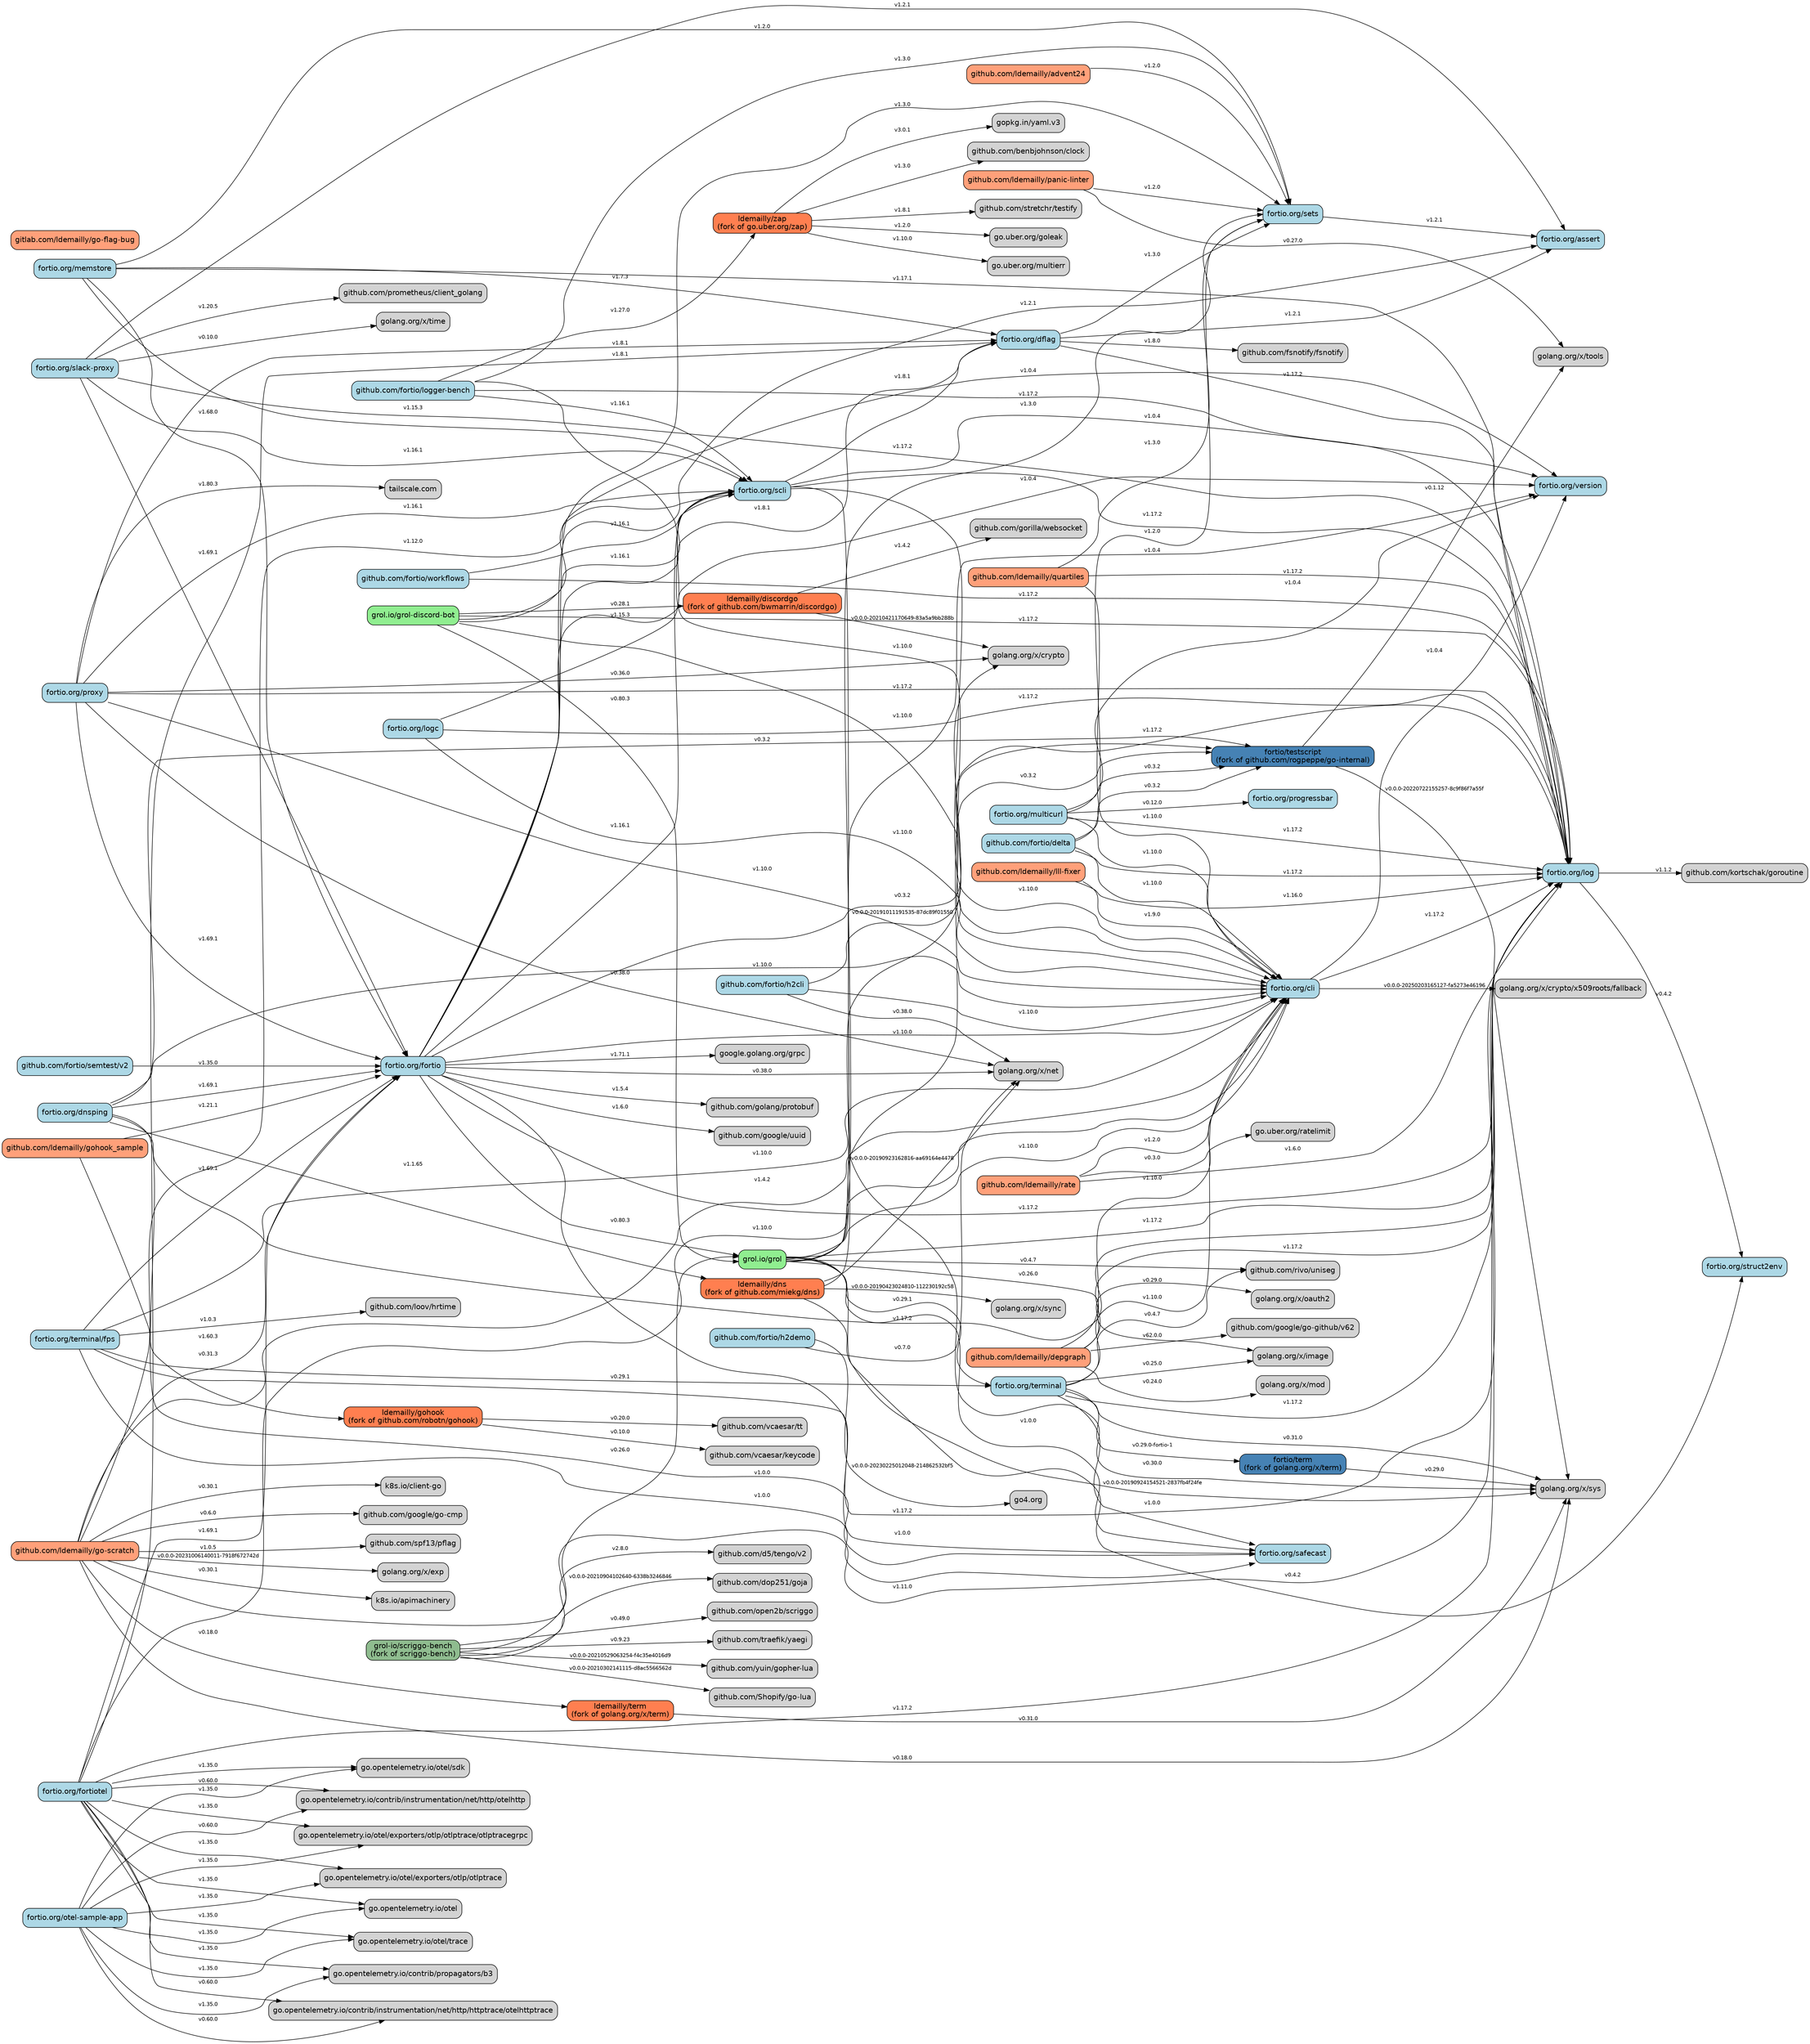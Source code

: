 digraph dependencies {
  rankdir="LR";
  node [shape=box, style="rounded,filled", fontname="Helvetica"];
  edge [fontname="Helvetica", fontsize=10];

  // Node Definitions
  "fortio.org/assert" [label="fortio.org/assert", fillcolor="lightblue"];
  "fortio.org/cli" [label="fortio.org/cli", fillcolor="lightblue"];
  "fortio.org/dflag" [label="fortio.org/dflag", fillcolor="lightblue"];
  "fortio.org/dnsping" [label="fortio.org/dnsping", fillcolor="lightblue"];
  "fortio.org/fortio" [label="fortio.org/fortio", fillcolor="lightblue"];
  "fortio.org/fortiotel" [label="fortio.org/fortiotel", fillcolor="lightblue"];
  "fortio.org/log" [label="fortio.org/log", fillcolor="lightblue"];
  "fortio.org/logc" [label="fortio.org/logc", fillcolor="lightblue"];
  "fortio.org/memstore" [label="fortio.org/memstore", fillcolor="lightblue"];
  "fortio.org/multicurl" [label="fortio.org/multicurl", fillcolor="lightblue"];
  "fortio.org/otel-sample-app" [label="fortio.org/otel-sample-app", fillcolor="lightblue"];
  "fortio.org/progressbar" [label="fortio.org/progressbar", fillcolor="lightblue"];
  "fortio.org/proxy" [label="fortio.org/proxy", fillcolor="lightblue"];
  "fortio.org/safecast" [label="fortio.org/safecast", fillcolor="lightblue"];
  "fortio.org/scli" [label="fortio.org/scli", fillcolor="lightblue"];
  "fortio.org/sets" [label="fortio.org/sets", fillcolor="lightblue"];
  "fortio.org/slack-proxy" [label="fortio.org/slack-proxy", fillcolor="lightblue"];
  "fortio.org/struct2env" [label="fortio.org/struct2env", fillcolor="lightblue"];
  "fortio.org/term" [label="fortio/term\n(fork of golang.org/x/term)", fillcolor="steelblue"];
  "fortio.org/terminal" [label="fortio.org/terminal", fillcolor="lightblue"];
  "fortio.org/terminal/fps" [label="fortio.org/terminal/fps", fillcolor="lightblue"];
  "fortio.org/testscript" [label="fortio/testscript\n(fork of github.com/rogpeppe/go-internal)", fillcolor="steelblue"];
  "fortio.org/version" [label="fortio.org/version", fillcolor="lightblue"];
  "github.com/Shopify/go-lua" [label="github.com/Shopify/go-lua", fillcolor="lightgrey"];
  "github.com/benbjohnson/clock" [label="github.com/benbjohnson/clock", fillcolor="lightgrey"];
  "github.com/bwmarrin/discordgo" [label="ldemailly/discordgo\n(fork of github.com/bwmarrin/discordgo)", fillcolor="coral"];
  "github.com/d5/tengo/v2" [label="github.com/d5/tengo/v2", fillcolor="lightgrey"];
  "github.com/dop251/goja" [label="github.com/dop251/goja", fillcolor="lightgrey"];
  "github.com/fortio/delta" [label="github.com/fortio/delta", fillcolor="lightblue"];
  "github.com/fortio/h2cli" [label="github.com/fortio/h2cli", fillcolor="lightblue"];
  "github.com/fortio/h2demo" [label="github.com/fortio/h2demo", fillcolor="lightblue"];
  "github.com/fortio/logger-bench" [label="github.com/fortio/logger-bench", fillcolor="lightblue"];
  "github.com/fortio/semtest/v2" [label="github.com/fortio/semtest/v2", fillcolor="lightblue"];
  "github.com/fortio/workflows" [label="github.com/fortio/workflows", fillcolor="lightblue"];
  "github.com/fsnotify/fsnotify" [label="github.com/fsnotify/fsnotify", fillcolor="lightgrey"];
  "github.com/golang/protobuf" [label="github.com/golang/protobuf", fillcolor="lightgrey"];
  "github.com/google/go-cmp" [label="github.com/google/go-cmp", fillcolor="lightgrey"];
  "github.com/google/go-github/v62" [label="github.com/google/go-github/v62", fillcolor="lightgrey"];
  "github.com/google/uuid" [label="github.com/google/uuid", fillcolor="lightgrey"];
  "github.com/gorilla/websocket" [label="github.com/gorilla/websocket", fillcolor="lightgrey"];
  "github.com/kortschak/goroutine" [label="github.com/kortschak/goroutine", fillcolor="lightgrey"];
  "github.com/ldemailly/advent24" [label="github.com/ldemailly/advent24", fillcolor="lightsalmon"];
  "github.com/ldemailly/depgraph" [label="github.com/ldemailly/depgraph", fillcolor="lightsalmon"];
  "github.com/ldemailly/go-scratch" [label="github.com/ldemailly/go-scratch", fillcolor="lightsalmon"];
  "github.com/ldemailly/gohook_sample" [label="github.com/ldemailly/gohook_sample", fillcolor="lightsalmon"];
  "github.com/ldemailly/lll-fixer" [label="github.com/ldemailly/lll-fixer", fillcolor="lightsalmon"];
  "github.com/ldemailly/panic-linter" [label="github.com/ldemailly/panic-linter", fillcolor="lightsalmon"];
  "github.com/ldemailly/quartiles" [label="github.com/ldemailly/quartiles", fillcolor="lightsalmon"];
  "github.com/ldemailly/rate" [label="github.com/ldemailly/rate", fillcolor="lightsalmon"];
  "github.com/loov/hrtime" [label="github.com/loov/hrtime", fillcolor="lightgrey"];
  "github.com/miekg/dns" [label="ldemailly/dns\n(fork of github.com/miekg/dns)", fillcolor="coral"];
  "github.com/open2b/scriggo" [label="github.com/open2b/scriggo", fillcolor="lightgrey"];
  "github.com/prometheus/client_golang" [label="github.com/prometheus/client_golang", fillcolor="lightgrey"];
  "github.com/rivo/uniseg" [label="github.com/rivo/uniseg", fillcolor="lightgrey"];
  "github.com/robotn/gohook" [label="ldemailly/gohook\n(fork of github.com/robotn/gohook)", fillcolor="coral"];
  "github.com/spf13/pflag" [label="github.com/spf13/pflag", fillcolor="lightgrey"];
  "github.com/stretchr/testify" [label="github.com/stretchr/testify", fillcolor="lightgrey"];
  "github.com/traefik/yaegi" [label="github.com/traefik/yaegi", fillcolor="lightgrey"];
  "github.com/vcaesar/keycode" [label="github.com/vcaesar/keycode", fillcolor="lightgrey"];
  "github.com/vcaesar/tt" [label="github.com/vcaesar/tt", fillcolor="lightgrey"];
  "github.com/yuin/gopher-lua" [label="github.com/yuin/gopher-lua", fillcolor="lightgrey"];
  "gitlab.com/ldemailly/go-flag-bug" [label="gitlab.com/ldemailly/go-flag-bug", fillcolor="lightsalmon"];
  "go.opentelemetry.io/contrib/instrumentation/net/http/httptrace/otelhttptrace" [label="go.opentelemetry.io/contrib/instrumentation/net/http/httptrace/otelhttptrace", fillcolor="lightgrey"];
  "go.opentelemetry.io/contrib/instrumentation/net/http/otelhttp" [label="go.opentelemetry.io/contrib/instrumentation/net/http/otelhttp", fillcolor="lightgrey"];
  "go.opentelemetry.io/contrib/propagators/b3" [label="go.opentelemetry.io/contrib/propagators/b3", fillcolor="lightgrey"];
  "go.opentelemetry.io/otel" [label="go.opentelemetry.io/otel", fillcolor="lightgrey"];
  "go.opentelemetry.io/otel/exporters/otlp/otlptrace" [label="go.opentelemetry.io/otel/exporters/otlp/otlptrace", fillcolor="lightgrey"];
  "go.opentelemetry.io/otel/exporters/otlp/otlptrace/otlptracegrpc" [label="go.opentelemetry.io/otel/exporters/otlp/otlptrace/otlptracegrpc", fillcolor="lightgrey"];
  "go.opentelemetry.io/otel/sdk" [label="go.opentelemetry.io/otel/sdk", fillcolor="lightgrey"];
  "go.opentelemetry.io/otel/trace" [label="go.opentelemetry.io/otel/trace", fillcolor="lightgrey"];
  "go.uber.org/goleak" [label="go.uber.org/goleak", fillcolor="lightgrey"];
  "go.uber.org/multierr" [label="go.uber.org/multierr", fillcolor="lightgrey"];
  "go.uber.org/ratelimit" [label="go.uber.org/ratelimit", fillcolor="lightgrey"];
  "go.uber.org/zap" [label="ldemailly/zap\n(fork of go.uber.org/zap)", fillcolor="coral"];
  "go4.org" [label="go4.org", fillcolor="lightgrey"];
  "golang.org/x/crypto" [label="golang.org/x/crypto", fillcolor="lightgrey"];
  "golang.org/x/crypto/x509roots/fallback" [label="golang.org/x/crypto/x509roots/fallback", fillcolor="lightgrey"];
  "golang.org/x/exp" [label="golang.org/x/exp", fillcolor="lightgrey"];
  "golang.org/x/image" [label="golang.org/x/image", fillcolor="lightgrey"];
  "golang.org/x/mod" [label="golang.org/x/mod", fillcolor="lightgrey"];
  "golang.org/x/net" [label="golang.org/x/net", fillcolor="lightgrey"];
  "golang.org/x/oauth2" [label="golang.org/x/oauth2", fillcolor="lightgrey"];
  "golang.org/x/sync" [label="golang.org/x/sync", fillcolor="lightgrey"];
  "golang.org/x/sys" [label="golang.org/x/sys", fillcolor="lightgrey"];
  "golang.org/x/term" [label="ldemailly/term\n(fork of golang.org/x/term)", fillcolor="coral"];
  "golang.org/x/time" [label="golang.org/x/time", fillcolor="lightgrey"];
  "golang.org/x/tools" [label="golang.org/x/tools", fillcolor="lightgrey"];
  "google.golang.org/grpc" [label="google.golang.org/grpc", fillcolor="lightgrey"];
  "gopkg.in/yaml.v3" [label="gopkg.in/yaml.v3", fillcolor="lightgrey"];
  "grol.io/grol" [label="grol.io/grol", fillcolor="lightgreen"];
  "grol.io/grol-discord-bot" [label="grol.io/grol-discord-bot", fillcolor="lightgreen"];
  "k8s.io/apimachinery" [label="k8s.io/apimachinery", fillcolor="lightgrey"];
  "k8s.io/client-go" [label="k8s.io/client-go", fillcolor="lightgrey"];
  "scriggo-bench" [label="grol-io/scriggo-bench\n(fork of scriggo-bench)", fillcolor="darkseagreen"];
  "tailscale.com" [label="tailscale.com", fillcolor="lightgrey"];

  // Edges (Dependencies)
  "fortio.org/cli" -> "fortio.org/log" [label="v1.17.2"];
  "fortio.org/cli" -> "fortio.org/version" [label="v1.0.4"];
  "fortio.org/cli" -> "golang.org/x/crypto/x509roots/fallback" [label="v0.0.0-20250203165127-fa5273e46196"];
  "fortio.org/dflag" -> "fortio.org/assert" [label="v1.2.1"];
  "fortio.org/dflag" -> "fortio.org/log" [label="v1.17.2"];
  "fortio.org/dflag" -> "fortio.org/sets" [label="v1.3.0"];
  "fortio.org/dflag" -> "github.com/fsnotify/fsnotify" [label="v1.8.0"];
  "fortio.org/dnsping" -> "fortio.org/cli" [label="v1.10.0"];
  "fortio.org/dnsping" -> "fortio.org/fortio" [label="v1.69.1"];
  "fortio.org/dnsping" -> "fortio.org/log" [label="v1.17.2"];
  "fortio.org/dnsping" -> "fortio.org/safecast" [label="v1.0.0"];
  "fortio.org/dnsping" -> "fortio.org/testscript" [label="v0.3.2"];
  "fortio.org/dnsping" -> "github.com/miekg/dns" [label="v1.1.65"];
  "fortio.org/fortio" -> "fortio.org/assert" [label="v1.2.1"];
  "fortio.org/fortio" -> "fortio.org/cli" [label="v1.10.0"];
  "fortio.org/fortio" -> "fortio.org/dflag" [label="v1.8.1"];
  "fortio.org/fortio" -> "fortio.org/log" [label="v1.17.2"];
  "fortio.org/fortio" -> "fortio.org/safecast" [label="v1.0.0"];
  "fortio.org/fortio" -> "fortio.org/scli" [label="v1.16.1"];
  "fortio.org/fortio" -> "fortio.org/sets" [label="v1.3.0"];
  "fortio.org/fortio" -> "fortio.org/testscript" [label="v0.3.2"];
  "fortio.org/fortio" -> "fortio.org/version" [label="v1.0.4"];
  "fortio.org/fortio" -> "github.com/golang/protobuf" [label="v1.5.4"];
  "fortio.org/fortio" -> "github.com/google/uuid" [label="v1.6.0"];
  "fortio.org/fortio" -> "golang.org/x/net" [label="v0.38.0"];
  "fortio.org/fortio" -> "google.golang.org/grpc" [label="v1.71.1"];
  "fortio.org/fortio" -> "grol.io/grol" [label="v0.80.3"];
  "fortio.org/fortiotel" -> "fortio.org/cli" [label="v1.10.0"];
  "fortio.org/fortiotel" -> "fortio.org/dflag" [label="v1.8.1"];
  "fortio.org/fortiotel" -> "fortio.org/fortio" [label="v1.69.1"];
  "fortio.org/fortiotel" -> "fortio.org/log" [label="v1.17.2"];
  "fortio.org/fortiotel" -> "go.opentelemetry.io/contrib/instrumentation/net/http/httptrace/otelhttptrace" [label="v0.60.0"];
  "fortio.org/fortiotel" -> "go.opentelemetry.io/contrib/instrumentation/net/http/otelhttp" [label="v0.60.0"];
  "fortio.org/fortiotel" -> "go.opentelemetry.io/contrib/propagators/b3" [label="v1.35.0"];
  "fortio.org/fortiotel" -> "go.opentelemetry.io/otel" [label="v1.35.0"];
  "fortio.org/fortiotel" -> "go.opentelemetry.io/otel/exporters/otlp/otlptrace" [label="v1.35.0"];
  "fortio.org/fortiotel" -> "go.opentelemetry.io/otel/exporters/otlp/otlptrace/otlptracegrpc" [label="v1.35.0"];
  "fortio.org/fortiotel" -> "go.opentelemetry.io/otel/sdk" [label="v1.35.0"];
  "fortio.org/fortiotel" -> "go.opentelemetry.io/otel/trace" [label="v1.35.0"];
  "fortio.org/log" -> "fortio.org/struct2env" [label="v0.4.2"];
  "fortio.org/log" -> "github.com/kortschak/goroutine" [label="v1.1.2"];
  "fortio.org/logc" -> "fortio.org/cli" [label="v1.10.0"];
  "fortio.org/logc" -> "fortio.org/log" [label="v1.17.2"];
  "fortio.org/logc" -> "fortio.org/scli" [label="v1.15.3"];
  "fortio.org/memstore" -> "fortio.org/dflag" [label="v1.7.3"];
  "fortio.org/memstore" -> "fortio.org/fortio" [label="v1.68.0"];
  "fortio.org/memstore" -> "fortio.org/log" [label="v1.17.1"];
  "fortio.org/memstore" -> "fortio.org/scli" [label="v1.15.3"];
  "fortio.org/memstore" -> "fortio.org/sets" [label="v1.2.0"];
  "fortio.org/multicurl" -> "fortio.org/cli" [label="v1.10.0"];
  "fortio.org/multicurl" -> "fortio.org/log" [label="v1.17.2"];
  "fortio.org/multicurl" -> "fortio.org/progressbar" [label="v0.12.0"];
  "fortio.org/multicurl" -> "fortio.org/testscript" [label="v0.3.2"];
  "fortio.org/multicurl" -> "fortio.org/version" [label="v1.0.4"];
  "fortio.org/otel-sample-app" -> "go.opentelemetry.io/contrib/instrumentation/net/http/httptrace/otelhttptrace" [label="v0.60.0"];
  "fortio.org/otel-sample-app" -> "go.opentelemetry.io/contrib/instrumentation/net/http/otelhttp" [label="v0.60.0"];
  "fortio.org/otel-sample-app" -> "go.opentelemetry.io/contrib/propagators/b3" [label="v1.35.0"];
  "fortio.org/otel-sample-app" -> "go.opentelemetry.io/otel" [label="v1.35.0"];
  "fortio.org/otel-sample-app" -> "go.opentelemetry.io/otel/exporters/otlp/otlptrace" [label="v1.35.0"];
  "fortio.org/otel-sample-app" -> "go.opentelemetry.io/otel/exporters/otlp/otlptrace/otlptracegrpc" [label="v1.35.0"];
  "fortio.org/otel-sample-app" -> "go.opentelemetry.io/otel/sdk" [label="v1.35.0"];
  "fortio.org/otel-sample-app" -> "go.opentelemetry.io/otel/trace" [label="v1.35.0"];
  "fortio.org/proxy" -> "fortio.org/cli" [label="v1.10.0"];
  "fortio.org/proxy" -> "fortio.org/dflag" [label="v1.8.1"];
  "fortio.org/proxy" -> "fortio.org/fortio" [label="v1.69.1"];
  "fortio.org/proxy" -> "fortio.org/log" [label="v1.17.2"];
  "fortio.org/proxy" -> "fortio.org/scli" [label="v1.16.1"];
  "fortio.org/proxy" -> "golang.org/x/crypto" [label="v0.36.0"];
  "fortio.org/proxy" -> "golang.org/x/net" [label="v0.38.0"];
  "fortio.org/proxy" -> "tailscale.com" [label="v1.80.3"];
  "fortio.org/scli" -> "fortio.org/cli" [label="v1.10.0"];
  "fortio.org/scli" -> "fortio.org/dflag" [label="v1.8.1"];
  "fortio.org/scli" -> "fortio.org/log" [label="v1.17.2"];
  "fortio.org/scli" -> "fortio.org/version" [label="v1.0.4"];
  "fortio.org/scli" -> "golang.org/x/sys" [label="v0.30.0"];
  "fortio.org/sets" -> "fortio.org/assert" [label="v1.2.1"];
  "fortio.org/slack-proxy" -> "fortio.org/assert" [label="v1.2.1"];
  "fortio.org/slack-proxy" -> "fortio.org/fortio" [label="v1.69.1"];
  "fortio.org/slack-proxy" -> "fortio.org/log" [label="v1.17.2"];
  "fortio.org/slack-proxy" -> "fortio.org/scli" [label="v1.16.1"];
  "fortio.org/slack-proxy" -> "github.com/prometheus/client_golang" [label="v1.20.5"];
  "fortio.org/slack-proxy" -> "golang.org/x/time" [label="v0.10.0"];
  "fortio.org/term" -> "golang.org/x/sys" [label="v0.29.0"];
  "fortio.org/terminal" -> "fortio.org/cli" [label="v1.10.0"];
  "fortio.org/terminal" -> "fortio.org/log" [label="v1.17.2"];
  "fortio.org/terminal" -> "fortio.org/safecast" [label="v1.0.0"];
  "fortio.org/terminal" -> "fortio.org/term" [label="v0.29.0-fortio-1"];
  "fortio.org/terminal" -> "github.com/rivo/uniseg" [label="v0.4.7"];
  "fortio.org/terminal" -> "golang.org/x/image" [label="v0.25.0"];
  "fortio.org/terminal" -> "golang.org/x/sys" [label="v0.31.0"];
  "fortio.org/terminal/fps" -> "fortio.org/cli" [label="v1.10.0"];
  "fortio.org/terminal/fps" -> "fortio.org/fortio" [label="v1.69.1"];
  "fortio.org/terminal/fps" -> "fortio.org/log" [label="v1.17.2"];
  "fortio.org/terminal/fps" -> "fortio.org/safecast" [label="v1.0.0"];
  "fortio.org/terminal/fps" -> "fortio.org/terminal" [label="v0.29.1"];
  "fortio.org/terminal/fps" -> "github.com/loov/hrtime" [label="v1.0.3"];
  "fortio.org/testscript" -> "golang.org/x/sys" [label="v0.0.0-20220722155257-8c9f86f7a55f"];
  "fortio.org/testscript" -> "golang.org/x/tools" [label="v0.1.12"];
  "github.com/bwmarrin/discordgo" -> "github.com/gorilla/websocket" [label="v1.4.2"];
  "github.com/bwmarrin/discordgo" -> "golang.org/x/crypto" [label="v0.0.0-20210421170649-83a5a9bb288b"];
  "github.com/fortio/delta" -> "fortio.org/cli" [label="v1.10.0"];
  "github.com/fortio/delta" -> "fortio.org/log" [label="v1.17.2"];
  "github.com/fortio/delta" -> "fortio.org/sets" [label="v1.2.0"];
  "github.com/fortio/delta" -> "fortio.org/testscript" [label="v0.3.2"];
  "github.com/fortio/h2cli" -> "fortio.org/cli" [label="v1.10.0"];
  "github.com/fortio/h2cli" -> "fortio.org/log" [label="v1.17.2"];
  "github.com/fortio/h2cli" -> "golang.org/x/net" [label="v0.38.0"];
  "github.com/fortio/h2demo" -> "go4.org" [label="v0.0.0-20230225012048-214862532bf5"];
  "github.com/fortio/h2demo" -> "golang.org/x/net" [label="v0.7.0"];
  "github.com/fortio/logger-bench" -> "fortio.org/cli" [label="v1.10.0"];
  "github.com/fortio/logger-bench" -> "fortio.org/log" [label="v1.17.2"];
  "github.com/fortio/logger-bench" -> "fortio.org/scli" [label="v1.16.1"];
  "github.com/fortio/logger-bench" -> "fortio.org/sets" [label="v1.3.0"];
  "github.com/fortio/logger-bench" -> "go.uber.org/zap" [label="v1.27.0"];
  "github.com/fortio/semtest/v2" -> "fortio.org/fortio" [label="v1.35.0"];
  "github.com/fortio/workflows" -> "fortio.org/log" [label="v1.17.2"];
  "github.com/fortio/workflows" -> "fortio.org/scli" [label="v1.16.1"];
  "github.com/ldemailly/advent24" -> "fortio.org/sets" [label="v1.2.0"];
  "github.com/ldemailly/depgraph" -> "fortio.org/cli" [label="v1.10.0"];
  "github.com/ldemailly/depgraph" -> "fortio.org/log" [label="v1.17.2"];
  "github.com/ldemailly/depgraph" -> "github.com/google/go-github/v62" [label="v62.0.0"];
  "github.com/ldemailly/depgraph" -> "golang.org/x/mod" [label="v0.24.0"];
  "github.com/ldemailly/depgraph" -> "golang.org/x/oauth2" [label="v0.29.0"];
  "github.com/ldemailly/go-scratch" -> "fortio.org/cli" [label="v1.4.2"];
  "github.com/ldemailly/go-scratch" -> "fortio.org/fortio" [label="v1.60.3"];
  "github.com/ldemailly/go-scratch" -> "fortio.org/log" [label="v1.11.0"];
  "github.com/ldemailly/go-scratch" -> "fortio.org/scli" [label="v1.12.0"];
  "github.com/ldemailly/go-scratch" -> "github.com/google/go-cmp" [label="v0.6.0"];
  "github.com/ldemailly/go-scratch" -> "github.com/spf13/pflag" [label="v1.0.5"];
  "github.com/ldemailly/go-scratch" -> "golang.org/x/exp" [label="v0.0.0-20231006140011-7918f672742d"];
  "github.com/ldemailly/go-scratch" -> "golang.org/x/sys" [label="v0.18.0"];
  "github.com/ldemailly/go-scratch" -> "golang.org/x/term" [label="v0.18.0"];
  "github.com/ldemailly/go-scratch" -> "k8s.io/apimachinery" [label="v0.30.1"];
  "github.com/ldemailly/go-scratch" -> "k8s.io/client-go" [label="v0.30.1"];
  "github.com/ldemailly/gohook_sample" -> "fortio.org/fortio" [label="v1.21.1"];
  "github.com/ldemailly/gohook_sample" -> "github.com/robotn/gohook" [label="v0.31.3"];
  "github.com/ldemailly/lll-fixer" -> "fortio.org/cli" [label="v1.9.0"];
  "github.com/ldemailly/lll-fixer" -> "fortio.org/log" [label="v1.16.0"];
  "github.com/ldemailly/panic-linter" -> "fortio.org/sets" [label="v1.2.0"];
  "github.com/ldemailly/panic-linter" -> "golang.org/x/tools" [label="v0.27.0"];
  "github.com/ldemailly/quartiles" -> "fortio.org/cli" [label="v1.10.0"];
  "github.com/ldemailly/quartiles" -> "fortio.org/log" [label="v1.17.2"];
  "github.com/ldemailly/quartiles" -> "fortio.org/sets" [label="v1.3.0"];
  "github.com/ldemailly/rate" -> "fortio.org/cli" [label="v1.2.0"];
  "github.com/ldemailly/rate" -> "fortio.org/log" [label="v1.6.0"];
  "github.com/ldemailly/rate" -> "go.uber.org/ratelimit" [label="v0.3.0"];
  "github.com/miekg/dns" -> "golang.org/x/crypto" [label="v0.0.0-20191011191535-87dc89f01550"];
  "github.com/miekg/dns" -> "golang.org/x/net" [label="v0.0.0-20190923162816-aa69164e4478"];
  "github.com/miekg/dns" -> "golang.org/x/sync" [label="v0.0.0-20190423024810-112230192c58"];
  "github.com/miekg/dns" -> "golang.org/x/sys" [label="v0.0.0-20190924154521-2837fb4f24fe"];
  "github.com/robotn/gohook" -> "github.com/vcaesar/keycode" [label="v0.10.0"];
  "github.com/robotn/gohook" -> "github.com/vcaesar/tt" [label="v0.20.0"];
  "go.uber.org/zap" -> "github.com/benbjohnson/clock" [label="v1.3.0"];
  "go.uber.org/zap" -> "github.com/stretchr/testify" [label="v1.8.1"];
  "go.uber.org/zap" -> "go.uber.org/goleak" [label="v1.2.0"];
  "go.uber.org/zap" -> "go.uber.org/multierr" [label="v1.10.0"];
  "go.uber.org/zap" -> "gopkg.in/yaml.v3" [label="v3.0.1"];
  "golang.org/x/term" -> "golang.org/x/sys" [label="v0.31.0"];
  "grol.io/grol" -> "fortio.org/cli" [label="v1.10.0"];
  "grol.io/grol" -> "fortio.org/log" [label="v1.17.2"];
  "grol.io/grol" -> "fortio.org/safecast" [label="v1.0.0"];
  "grol.io/grol" -> "fortio.org/sets" [label="v1.3.0"];
  "grol.io/grol" -> "fortio.org/struct2env" [label="v0.4.2"];
  "grol.io/grol" -> "fortio.org/terminal" [label="v0.29.1"];
  "grol.io/grol" -> "fortio.org/testscript" [label="v0.3.2"];
  "grol.io/grol" -> "fortio.org/version" [label="v1.0.4"];
  "grol.io/grol" -> "github.com/rivo/uniseg" [label="v0.4.7"];
  "grol.io/grol" -> "golang.org/x/image" [label="v0.26.0"];
  "grol.io/grol-discord-bot" -> "fortio.org/cli" [label="v1.10.0"];
  "grol.io/grol-discord-bot" -> "fortio.org/log" [label="v1.17.2"];
  "grol.io/grol-discord-bot" -> "fortio.org/scli" [label="v1.16.1"];
  "grol.io/grol-discord-bot" -> "fortio.org/version" [label="v1.0.4"];
  "grol.io/grol-discord-bot" -> "github.com/bwmarrin/discordgo" [label="v0.28.1"];
  "grol.io/grol-discord-bot" -> "grol.io/grol" [label="v0.80.3"];
  "scriggo-bench" -> "github.com/Shopify/go-lua" [label="v0.0.0-20210302141115-d8ac5566562d"];
  "scriggo-bench" -> "github.com/d5/tengo/v2" [label="v2.8.0"];
  "scriggo-bench" -> "github.com/dop251/goja" [label="v0.0.0-20210904102640-6338b3246846"];
  "scriggo-bench" -> "github.com/open2b/scriggo" [label="v0.49.0"];
  "scriggo-bench" -> "github.com/traefik/yaegi" [label="v0.9.23"];
  "scriggo-bench" -> "github.com/yuin/gopher-lua" [label="v0.0.0-20210529063254-f4c35e4016d9"];
  "scriggo-bench" -> "grol.io/grol" [label="v0.26.0"];
}
